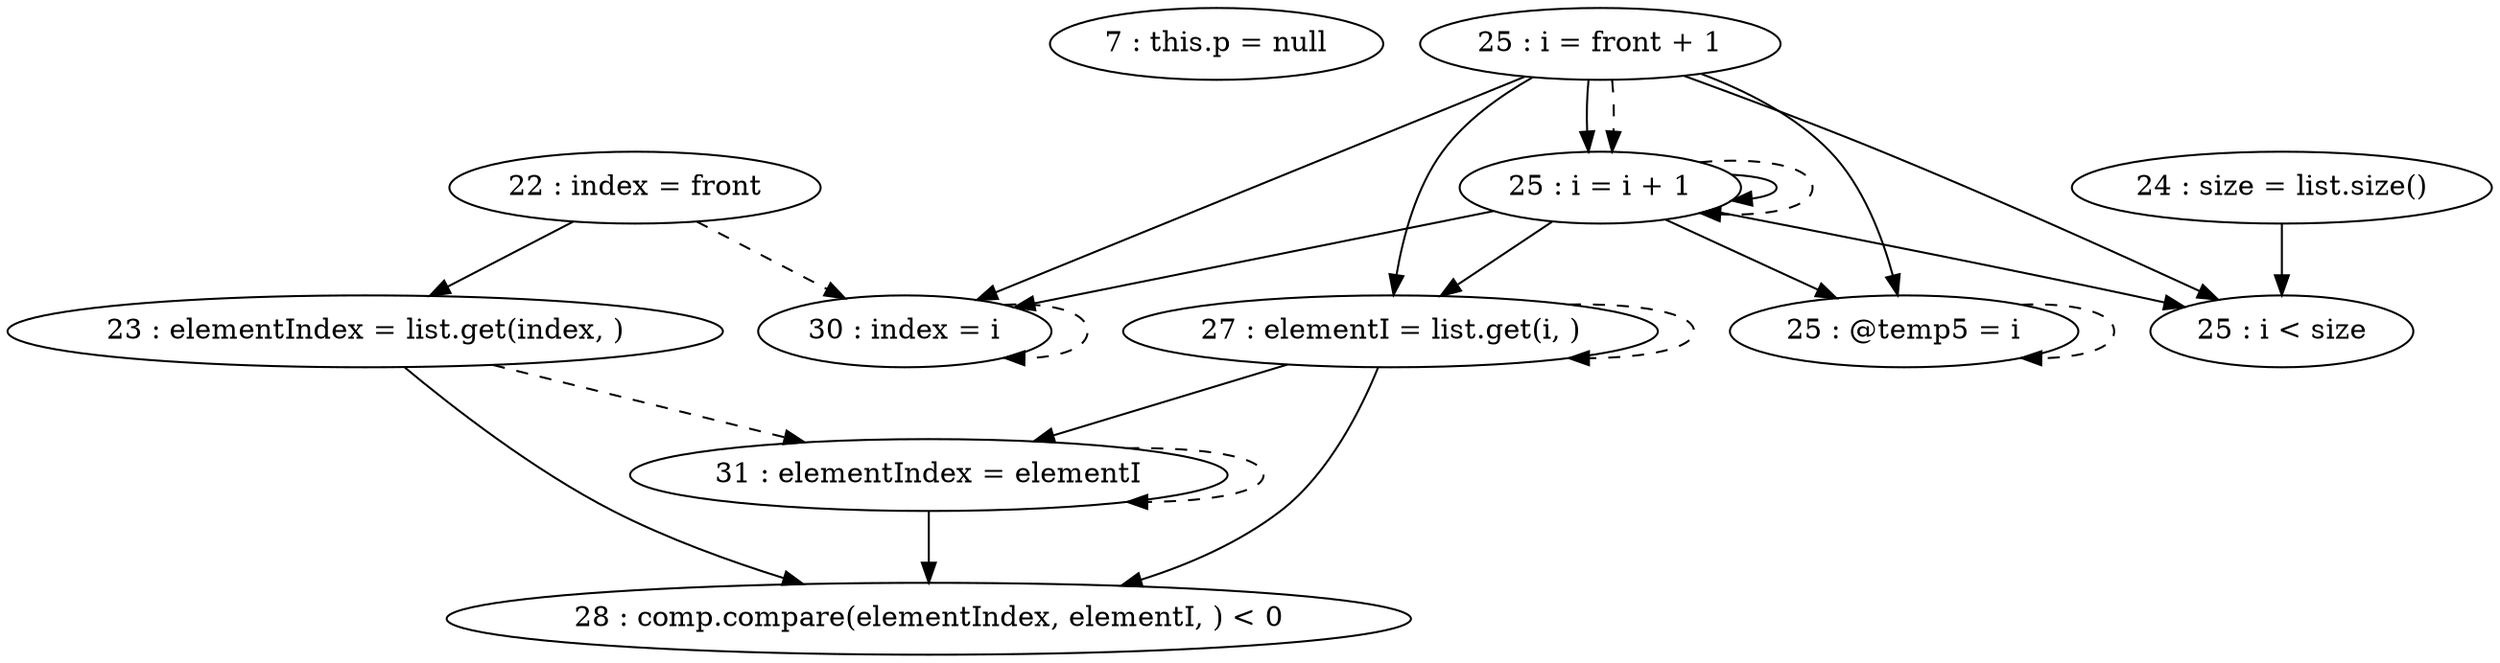 digraph G {
"7 : this.p = null"
"22 : index = front"
"22 : index = front" -> "23 : elementIndex = list.get(index, )"
"22 : index = front" -> "30 : index = i" [style=dashed]
"23 : elementIndex = list.get(index, )"
"23 : elementIndex = list.get(index, )" -> "28 : comp.compare(elementIndex, elementI, ) < 0"
"23 : elementIndex = list.get(index, )" -> "31 : elementIndex = elementI" [style=dashed]
"24 : size = list.size()"
"24 : size = list.size()" -> "25 : i < size"
"25 : i = front + 1"
"25 : i = front + 1" -> "27 : elementI = list.get(i, )"
"25 : i = front + 1" -> "25 : i < size"
"25 : i = front + 1" -> "30 : index = i"
"25 : i = front + 1" -> "25 : i = i + 1"
"25 : i = front + 1" -> "25 : @temp5 = i"
"25 : i = front + 1" -> "25 : i = i + 1" [style=dashed]
"25 : i < size"
"27 : elementI = list.get(i, )"
"27 : elementI = list.get(i, )" -> "28 : comp.compare(elementIndex, elementI, ) < 0"
"27 : elementI = list.get(i, )" -> "31 : elementIndex = elementI"
"27 : elementI = list.get(i, )" -> "27 : elementI = list.get(i, )" [style=dashed]
"28 : comp.compare(elementIndex, elementI, ) < 0"
"30 : index = i"
"30 : index = i" -> "30 : index = i" [style=dashed]
"31 : elementIndex = elementI"
"31 : elementIndex = elementI" -> "28 : comp.compare(elementIndex, elementI, ) < 0"
"31 : elementIndex = elementI" -> "31 : elementIndex = elementI" [style=dashed]
"25 : @temp5 = i"
"25 : @temp5 = i" -> "25 : @temp5 = i" [style=dashed]
"25 : i = i + 1"
"25 : i = i + 1" -> "27 : elementI = list.get(i, )"
"25 : i = i + 1" -> "25 : i < size"
"25 : i = i + 1" -> "30 : index = i"
"25 : i = i + 1" -> "25 : i = i + 1"
"25 : i = i + 1" -> "25 : @temp5 = i"
"25 : i = i + 1" -> "25 : i = i + 1" [style=dashed]
}